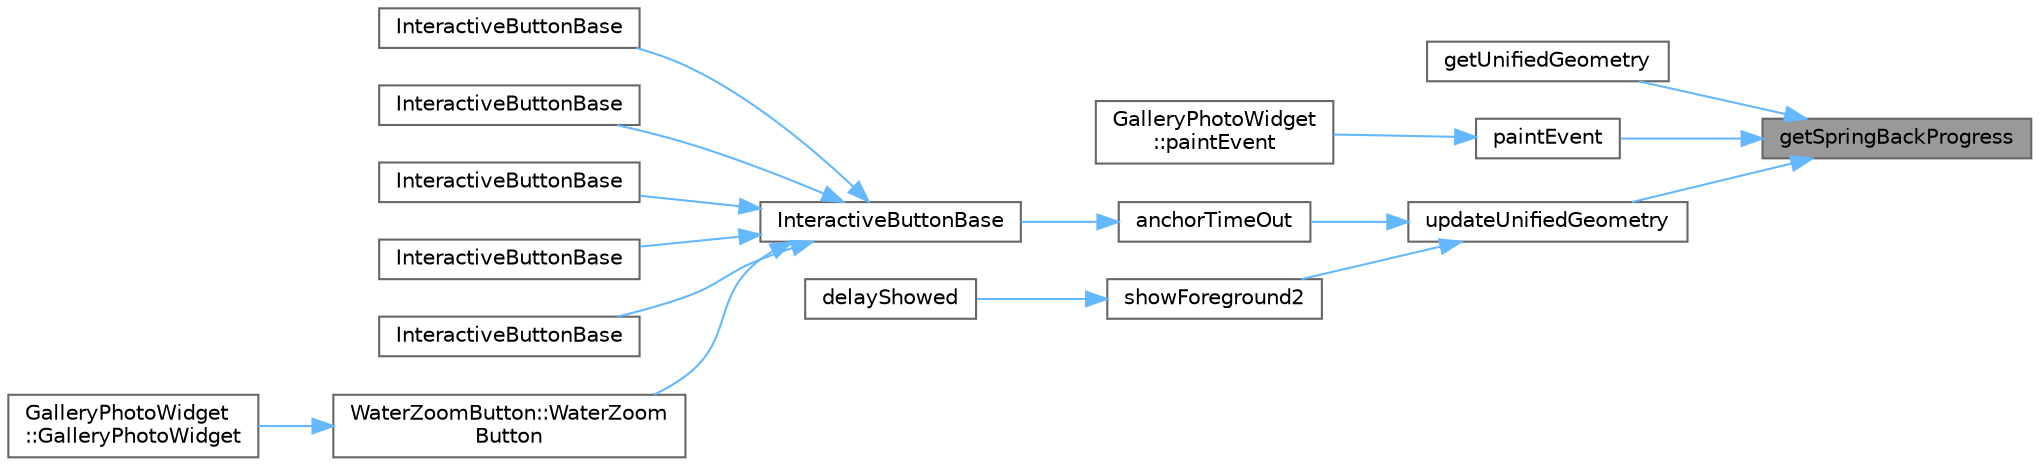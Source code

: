 digraph "getSpringBackProgress"
{
 // LATEX_PDF_SIZE
  bgcolor="transparent";
  edge [fontname=Helvetica,fontsize=10,labelfontname=Helvetica,labelfontsize=10];
  node [fontname=Helvetica,fontsize=10,shape=box,height=0.2,width=0.4];
  rankdir="RL";
  Node1 [id="Node000001",label="getSpringBackProgress",height=0.2,width=0.4,color="gray40", fillcolor="grey60", style="filled", fontcolor="black",tooltip="获取回弹动画进度"];
  Node1 -> Node2 [id="edge1_Node000001_Node000002",dir="back",color="steelblue1",style="solid",tooltip=" "];
  Node2 [id="Node000002",label="getUnifiedGeometry",height=0.2,width=0.4,color="grey40", fillcolor="white", style="filled",URL="$class_interactive_button_base.html#a83cc7683cdb808a62330f5efea798afb",tooltip="获取统一绘制区域"];
  Node1 -> Node3 [id="edge2_Node000001_Node000003",dir="back",color="steelblue1",style="solid",tooltip=" "];
  Node3 [id="Node000003",label="paintEvent",height=0.2,width=0.4,color="grey40", fillcolor="white", style="filled",URL="$class_interactive_button_base.html#aa71936647c7e332ab07cbec003a8c9a2",tooltip="绘制事件"];
  Node3 -> Node4 [id="edge3_Node000003_Node000004",dir="back",color="steelblue1",style="solid",tooltip=" "];
  Node4 [id="Node000004",label="GalleryPhotoWidget\l::paintEvent",height=0.2,width=0.4,color="grey40", fillcolor="white", style="filled",URL="$class_gallery_photo_widget.html#aa71936647c7e332ab07cbec003a8c9a2",tooltip="绘制事件，调整封面和标签位置"];
  Node1 -> Node5 [id="edge4_Node000001_Node000005",dir="back",color="steelblue1",style="solid",tooltip=" "];
  Node5 [id="Node000005",label="updateUnifiedGeometry",height=0.2,width=0.4,color="grey40", fillcolor="white", style="filled",URL="$class_interactive_button_base.html#ae6f9032cacb7ea8bb9e13208fb2d23a8",tooltip="更新统一绘制区域"];
  Node5 -> Node6 [id="edge5_Node000005_Node000006",dir="back",color="steelblue1",style="solid",tooltip=" "];
  Node6 [id="Node000006",label="anchorTimeOut",height=0.2,width=0.4,color="grey40", fillcolor="white", style="filled",URL="$class_interactive_button_base.html#a2d931d31fd686e9038f836548352edb7",tooltip="锚点定时器超时"];
  Node6 -> Node7 [id="edge6_Node000006_Node000007",dir="back",color="steelblue1",style="solid",tooltip=" "];
  Node7 [id="Node000007",label="InteractiveButtonBase",height=0.2,width=0.4,color="grey40", fillcolor="white", style="filled",URL="$class_interactive_button_base.html#ab3e99b906240474b3d0333df4abef46a",tooltip="构造函数，初始化交互式按钮"];
  Node7 -> Node8 [id="edge7_Node000007_Node000008",dir="back",color="steelblue1",style="solid",tooltip=" "];
  Node8 [id="Node000008",label="InteractiveButtonBase",height=0.2,width=0.4,color="grey40", fillcolor="white", style="filled",URL="$class_interactive_button_base.html#a6eebf2b6456392af23c9fa7d460273ad",tooltip="构造函数，初始化带图标和文本的交互式按钮"];
  Node7 -> Node9 [id="edge8_Node000007_Node000009",dir="back",color="steelblue1",style="solid",tooltip=" "];
  Node9 [id="Node000009",label="InteractiveButtonBase",height=0.2,width=0.4,color="grey40", fillcolor="white", style="filled",URL="$class_interactive_button_base.html#ab99462504f567bf4f222472f0ad8a707",tooltip="构造函数，初始化带图标的交互式按钮"];
  Node7 -> Node10 [id="edge9_Node000007_Node000010",dir="back",color="steelblue1",style="solid",tooltip=" "];
  Node10 [id="Node000010",label="InteractiveButtonBase",height=0.2,width=0.4,color="grey40", fillcolor="white", style="filled",URL="$class_interactive_button_base.html#aebc09373f6bcfee2be33094d1a68854a",tooltip="构造函数，初始化带可变色图标和文本的交互式按钮"];
  Node7 -> Node11 [id="edge10_Node000007_Node000011",dir="back",color="steelblue1",style="solid",tooltip=" "];
  Node11 [id="Node000011",label="InteractiveButtonBase",height=0.2,width=0.4,color="grey40", fillcolor="white", style="filled",URL="$class_interactive_button_base.html#ad2b0083f25bd59c8745b54a2f7751459",tooltip="构造函数，初始化带可变色图标的交互式按钮"];
  Node7 -> Node12 [id="edge11_Node000007_Node000012",dir="back",color="steelblue1",style="solid",tooltip=" "];
  Node12 [id="Node000012",label="InteractiveButtonBase",height=0.2,width=0.4,color="grey40", fillcolor="white", style="filled",URL="$class_interactive_button_base.html#a9bab7f18f13583f3104d273a2edcac3a",tooltip="构造函数，初始化带文本的交互式按钮"];
  Node7 -> Node13 [id="edge12_Node000007_Node000013",dir="back",color="steelblue1",style="solid",tooltip=" "];
  Node13 [id="Node000013",label="WaterZoomButton::WaterZoom\lButton",height=0.2,width=0.4,color="grey40", fillcolor="white", style="filled",URL="$class_water_zoom_button.html#a1e0e31836386f06150879536d24fb281",tooltip="构造函数，初始化 WaterZoomButton"];
  Node13 -> Node14 [id="edge13_Node000013_Node000014",dir="back",color="steelblue1",style="solid",tooltip=" "];
  Node14 [id="Node000014",label="GalleryPhotoWidget\l::GalleryPhotoWidget",height=0.2,width=0.4,color="grey40", fillcolor="white", style="filled",URL="$class_gallery_photo_widget.html#abc019c01d5b82e834ecafe18b9c531ee",tooltip="构造函数，初始化照片卡片控件"];
  Node5 -> Node15 [id="edge14_Node000005_Node000015",dir="back",color="steelblue1",style="solid",tooltip=" "];
  Node15 [id="Node000015",label="showForeground2",height=0.2,width=0.4,color="grey40", fillcolor="white", style="filled",URL="$class_interactive_button_base.html#a9b355cda7fcbce2925738f188666e5a2",tooltip="触发前景出现动画（指定方向）"];
  Node15 -> Node16 [id="edge15_Node000015_Node000016",dir="back",color="steelblue1",style="solid",tooltip=" "];
  Node16 [id="Node000016",label="delayShowed",height=0.2,width=0.4,color="grey40", fillcolor="white", style="filled",URL="$class_interactive_button_base.html#a97a222b1c6a9906f54b5ae148595191c",tooltip="延迟触发前景出现动画"];
}
